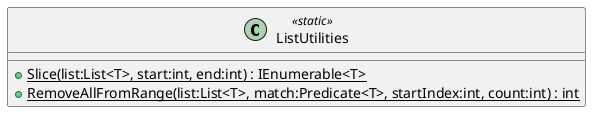 @startuml
class ListUtilities <<static>> {
    + {static} Slice(list:List<T>, start:int, end:int) : IEnumerable<T>
    + {static} RemoveAllFromRange(list:List<T>, match:Predicate<T>, startIndex:int, count:int) : int
}
@enduml
